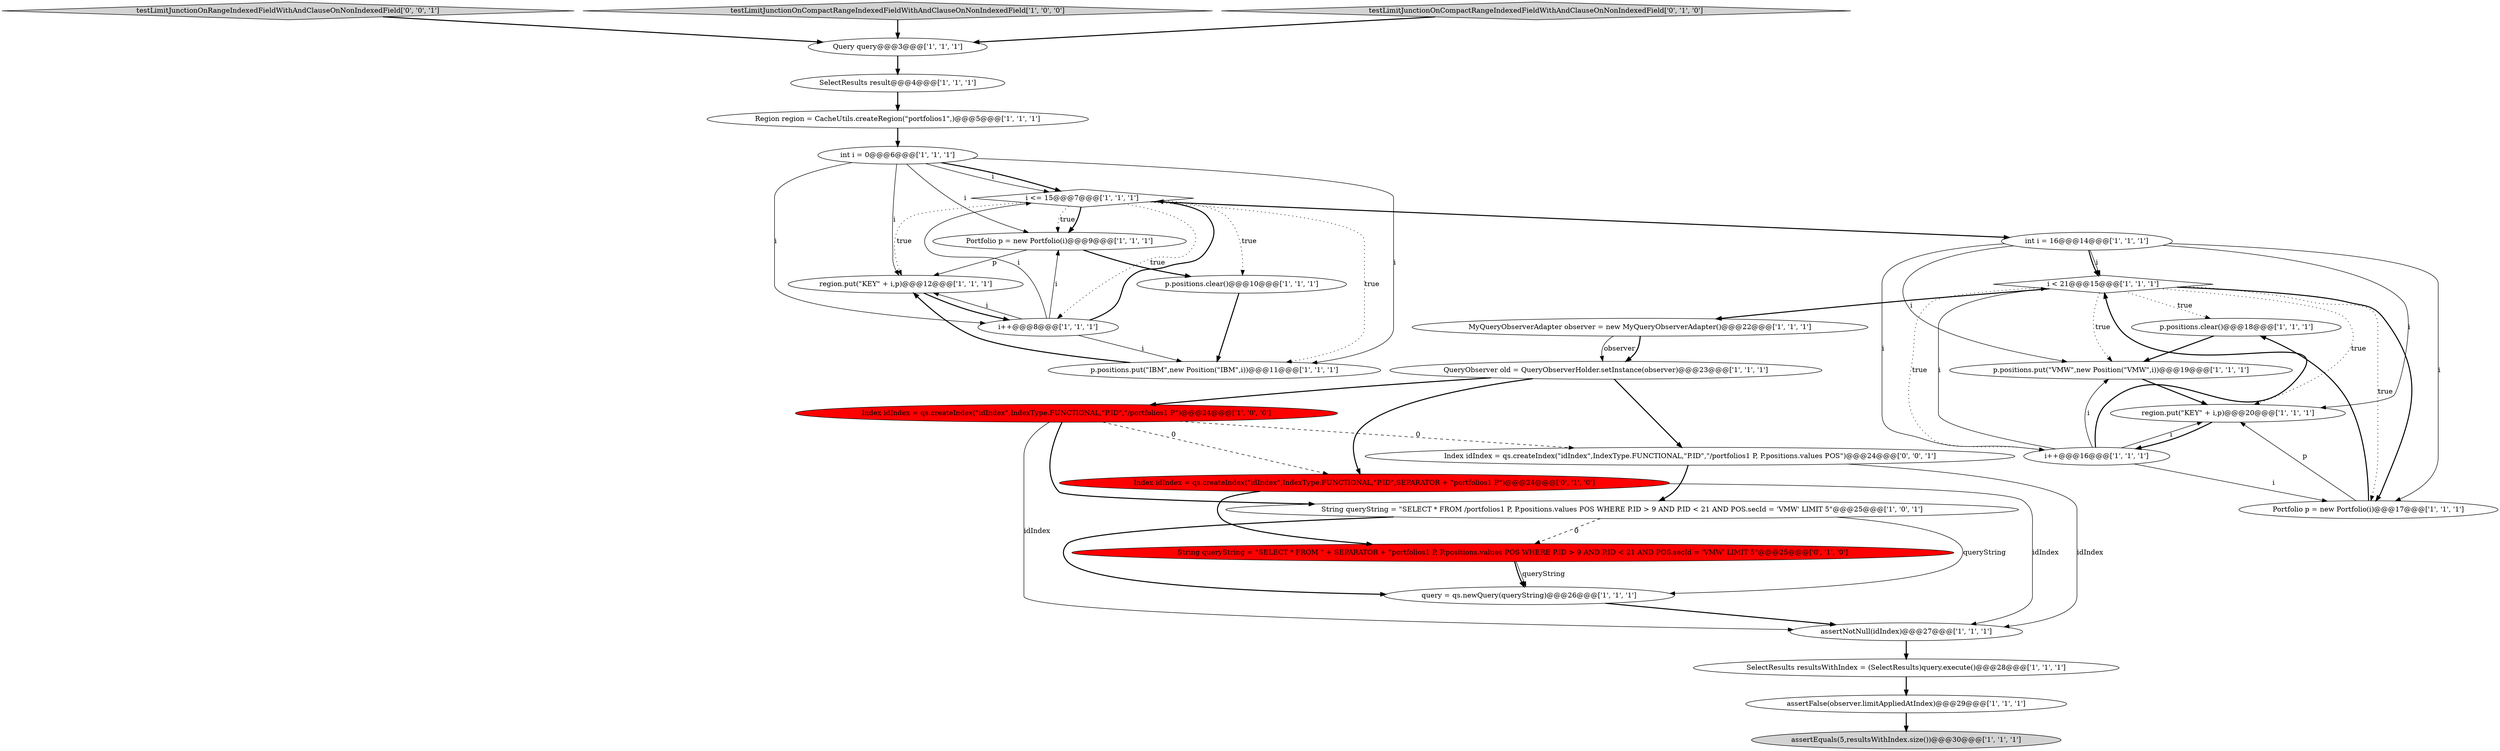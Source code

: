 digraph {
21 [style = filled, label = "query = qs.newQuery(queryString)@@@26@@@['1', '1', '1']", fillcolor = white, shape = ellipse image = "AAA0AAABBB1BBB"];
15 [style = filled, label = "assertEquals(5,resultsWithIndex.size())@@@30@@@['1', '1', '1']", fillcolor = lightgray, shape = ellipse image = "AAA0AAABBB1BBB"];
17 [style = filled, label = "p.positions.clear()@@@18@@@['1', '1', '1']", fillcolor = white, shape = ellipse image = "AAA0AAABBB1BBB"];
19 [style = filled, label = "Portfolio p = new Portfolio(i)@@@9@@@['1', '1', '1']", fillcolor = white, shape = ellipse image = "AAA0AAABBB1BBB"];
25 [style = filled, label = "p.positions.put(\"IBM\",new Position(\"IBM\",i))@@@11@@@['1', '1', '1']", fillcolor = white, shape = ellipse image = "AAA0AAABBB1BBB"];
5 [style = filled, label = "String queryString = \"SELECT * FROM /portfolios1 P, P.positions.values POS WHERE P.ID > 9 AND P.ID < 21 AND POS.secId = 'VMW' LIMIT 5\"@@@25@@@['1', '0', '1']", fillcolor = white, shape = ellipse image = "AAA0AAABBB1BBB"];
4 [style = filled, label = "i < 21@@@15@@@['1', '1', '1']", fillcolor = white, shape = diamond image = "AAA0AAABBB1BBB"];
29 [style = filled, label = "String queryString = \"SELECT * FROM \" + SEPARATOR + \"portfolios1 P, P.positions.values POS WHERE P.ID > 9 AND P.ID < 21 AND POS.secId = 'VMW' LIMIT 5\"@@@25@@@['0', '1', '0']", fillcolor = red, shape = ellipse image = "AAA1AAABBB2BBB"];
23 [style = filled, label = "assertFalse(observer.limitAppliedAtIndex)@@@29@@@['1', '1', '1']", fillcolor = white, shape = ellipse image = "AAA0AAABBB1BBB"];
11 [style = filled, label = "Portfolio p = new Portfolio(i)@@@17@@@['1', '1', '1']", fillcolor = white, shape = ellipse image = "AAA0AAABBB1BBB"];
9 [style = filled, label = "Index idIndex = qs.createIndex(\"idIndex\",IndexType.FUNCTIONAL,\"P.ID\",\"/portfolios1 P\")@@@24@@@['1', '0', '0']", fillcolor = red, shape = ellipse image = "AAA1AAABBB1BBB"];
1 [style = filled, label = "region.put(\"KEY\" + i,p)@@@12@@@['1', '1', '1']", fillcolor = white, shape = ellipse image = "AAA0AAABBB1BBB"];
7 [style = filled, label = "region.put(\"KEY\" + i,p)@@@20@@@['1', '1', '1']", fillcolor = white, shape = ellipse image = "AAA0AAABBB1BBB"];
0 [style = filled, label = "i++@@@8@@@['1', '1', '1']", fillcolor = white, shape = ellipse image = "AAA0AAABBB1BBB"];
26 [style = filled, label = "i <= 15@@@7@@@['1', '1', '1']", fillcolor = white, shape = diamond image = "AAA0AAABBB1BBB"];
30 [style = filled, label = "testLimitJunctionOnRangeIndexedFieldWithAndClauseOnNonIndexedField['0', '0', '1']", fillcolor = lightgray, shape = diamond image = "AAA0AAABBB3BBB"];
10 [style = filled, label = "Region region = CacheUtils.createRegion(\"portfolios1\",)@@@5@@@['1', '1', '1']", fillcolor = white, shape = ellipse image = "AAA0AAABBB1BBB"];
13 [style = filled, label = "MyQueryObserverAdapter observer = new MyQueryObserverAdapter()@@@22@@@['1', '1', '1']", fillcolor = white, shape = ellipse image = "AAA0AAABBB1BBB"];
14 [style = filled, label = "testLimitJunctionOnCompactRangeIndexedFieldWithAndClauseOnNonIndexedField['1', '0', '0']", fillcolor = lightgray, shape = diamond image = "AAA0AAABBB1BBB"];
22 [style = filled, label = "int i = 16@@@14@@@['1', '1', '1']", fillcolor = white, shape = ellipse image = "AAA0AAABBB1BBB"];
28 [style = filled, label = "Index idIndex = qs.createIndex(\"idIndex\",IndexType.FUNCTIONAL,\"P.ID\",SEPARATOR + \"portfolios1 P\")@@@24@@@['0', '1', '0']", fillcolor = red, shape = ellipse image = "AAA1AAABBB2BBB"];
16 [style = filled, label = "i++@@@16@@@['1', '1', '1']", fillcolor = white, shape = ellipse image = "AAA0AAABBB1BBB"];
2 [style = filled, label = "QueryObserver old = QueryObserverHolder.setInstance(observer)@@@23@@@['1', '1', '1']", fillcolor = white, shape = ellipse image = "AAA0AAABBB1BBB"];
18 [style = filled, label = "p.positions.put(\"VMW\",new Position(\"VMW\",i))@@@19@@@['1', '1', '1']", fillcolor = white, shape = ellipse image = "AAA0AAABBB1BBB"];
27 [style = filled, label = "testLimitJunctionOnCompactRangeIndexedFieldWithAndClauseOnNonIndexedField['0', '1', '0']", fillcolor = lightgray, shape = diamond image = "AAA0AAABBB2BBB"];
8 [style = filled, label = "p.positions.clear()@@@10@@@['1', '1', '1']", fillcolor = white, shape = ellipse image = "AAA0AAABBB1BBB"];
20 [style = filled, label = "Query query@@@3@@@['1', '1', '1']", fillcolor = white, shape = ellipse image = "AAA0AAABBB1BBB"];
24 [style = filled, label = "SelectResults resultsWithIndex = (SelectResults)query.execute()@@@28@@@['1', '1', '1']", fillcolor = white, shape = ellipse image = "AAA0AAABBB1BBB"];
6 [style = filled, label = "SelectResults result@@@4@@@['1', '1', '1']", fillcolor = white, shape = ellipse image = "AAA0AAABBB1BBB"];
31 [style = filled, label = "Index idIndex = qs.createIndex(\"idIndex\",IndexType.FUNCTIONAL,\"P.ID\",\"/portfolios1 P, P.positions.values POS\")@@@24@@@['0', '0', '1']", fillcolor = white, shape = ellipse image = "AAA0AAABBB3BBB"];
3 [style = filled, label = "int i = 0@@@6@@@['1', '1', '1']", fillcolor = white, shape = ellipse image = "AAA0AAABBB1BBB"];
12 [style = filled, label = "assertNotNull(idIndex)@@@27@@@['1', '1', '1']", fillcolor = white, shape = ellipse image = "AAA0AAABBB1BBB"];
16->7 [style = solid, label="i"];
28->29 [style = bold, label=""];
3->25 [style = solid, label="i"];
31->12 [style = solid, label="idIndex"];
5->21 [style = solid, label="queryString"];
4->18 [style = dotted, label="true"];
25->1 [style = bold, label=""];
26->8 [style = dotted, label="true"];
0->26 [style = bold, label=""];
19->1 [style = solid, label="p"];
30->20 [style = bold, label=""];
0->1 [style = solid, label="i"];
26->25 [style = dotted, label="true"];
3->19 [style = solid, label="i"];
31->5 [style = bold, label=""];
13->2 [style = solid, label="observer"];
4->13 [style = bold, label=""];
9->28 [style = dashed, label="0"];
9->12 [style = solid, label="idIndex"];
23->15 [style = bold, label=""];
3->26 [style = bold, label=""];
4->11 [style = dotted, label="true"];
4->7 [style = dotted, label="true"];
10->3 [style = bold, label=""];
26->19 [style = dotted, label="true"];
3->1 [style = solid, label="i"];
22->4 [style = solid, label="i"];
1->0 [style = bold, label=""];
20->6 [style = bold, label=""];
2->9 [style = bold, label=""];
12->24 [style = bold, label=""];
22->18 [style = solid, label="i"];
26->19 [style = bold, label=""];
0->26 [style = solid, label="i"];
16->18 [style = solid, label="i"];
5->29 [style = dashed, label="0"];
28->12 [style = solid, label="idIndex"];
29->21 [style = bold, label=""];
19->8 [style = bold, label=""];
26->22 [style = bold, label=""];
2->31 [style = bold, label=""];
22->4 [style = bold, label=""];
21->12 [style = bold, label=""];
3->0 [style = solid, label="i"];
5->21 [style = bold, label=""];
16->11 [style = solid, label="i"];
9->31 [style = dashed, label="0"];
3->26 [style = solid, label="i"];
6->10 [style = bold, label=""];
7->16 [style = bold, label=""];
26->1 [style = dotted, label="true"];
9->5 [style = bold, label=""];
22->11 [style = solid, label="i"];
11->17 [style = bold, label=""];
22->16 [style = solid, label="i"];
4->16 [style = dotted, label="true"];
0->19 [style = solid, label="i"];
16->4 [style = solid, label="i"];
16->4 [style = bold, label=""];
18->7 [style = bold, label=""];
4->11 [style = bold, label=""];
22->7 [style = solid, label="i"];
11->7 [style = solid, label="p"];
29->21 [style = solid, label="queryString"];
4->17 [style = dotted, label="true"];
8->25 [style = bold, label=""];
2->28 [style = bold, label=""];
27->20 [style = bold, label=""];
17->18 [style = bold, label=""];
0->25 [style = solid, label="i"];
14->20 [style = bold, label=""];
26->0 [style = dotted, label="true"];
13->2 [style = bold, label=""];
24->23 [style = bold, label=""];
}
